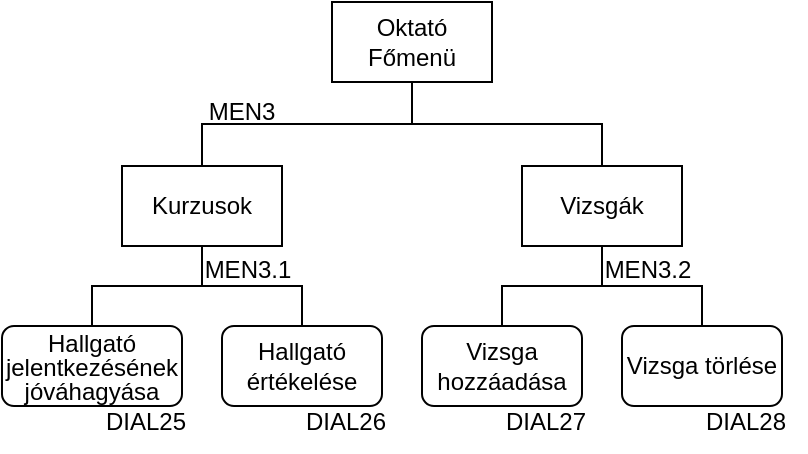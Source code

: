 <mxfile version="23.1.5" type="device">
  <diagram name="Page-1" id="wjbixc1uVG8kfwtZ6LRp">
    <mxGraphModel dx="1050" dy="629" grid="1" gridSize="10" guides="1" tooltips="1" connect="1" arrows="1" fold="1" page="1" pageScale="1" pageWidth="850" pageHeight="1100" math="0" shadow="0">
      <root>
        <mxCell id="0" />
        <mxCell id="1" parent="0" />
        <mxCell id="EMPra91uAZbDpFP98Xx0-1" value="Oktató Főmenü" style="rounded=0;whiteSpace=wrap;html=1;" parent="1" vertex="1">
          <mxGeometry x="425" y="38" width="80" height="40" as="geometry" />
        </mxCell>
        <mxCell id="EMPra91uAZbDpFP98Xx0-7" value="Kurzusok" style="rounded=0;whiteSpace=wrap;html=1;" parent="1" vertex="1">
          <mxGeometry x="320" y="120" width="80" height="40" as="geometry" />
        </mxCell>
        <mxCell id="EMPra91uAZbDpFP98Xx0-8" value="Vizsgák" style="rounded=0;whiteSpace=wrap;html=1;" parent="1" vertex="1">
          <mxGeometry x="520" y="120" width="80" height="40" as="geometry" />
        </mxCell>
        <mxCell id="EMPra91uAZbDpFP98Xx0-9" value="&lt;p style=&quot;line-height: 100%;&quot;&gt;Hallgató jelentkezésének jóváhagyása&lt;br&gt;&lt;/p&gt;" style="rounded=1;whiteSpace=wrap;html=1;" parent="1" vertex="1">
          <mxGeometry x="260" y="200" width="90" height="40" as="geometry" />
        </mxCell>
        <mxCell id="EMPra91uAZbDpFP98Xx0-10" value="&lt;font style=&quot;font-size: 12px;&quot;&gt;Hallgató értékelése&lt;br&gt;&lt;/font&gt;" style="rounded=1;whiteSpace=wrap;html=1;fontSize=10;" parent="1" vertex="1">
          <mxGeometry x="370" y="200" width="80" height="40" as="geometry" />
        </mxCell>
        <mxCell id="EMPra91uAZbDpFP98Xx0-11" value="" style="endArrow=none;html=1;rounded=0;fontSize=12;entryX=0.5;entryY=1;entryDx=0;entryDy=0;exitX=0.5;exitY=0;exitDx=0;exitDy=0;edgeStyle=elbowEdgeStyle;elbow=vertical;" parent="1" source="EMPra91uAZbDpFP98Xx0-10" target="EMPra91uAZbDpFP98Xx0-7" edge="1">
          <mxGeometry width="50" height="50" relative="1" as="geometry">
            <mxPoint x="420" y="170" as="sourcePoint" />
            <mxPoint x="490" y="180" as="targetPoint" />
          </mxGeometry>
        </mxCell>
        <mxCell id="EMPra91uAZbDpFP98Xx0-12" value="" style="endArrow=none;html=1;rounded=0;fontSize=12;entryX=0.5;entryY=1;entryDx=0;entryDy=0;exitX=0.5;exitY=0;exitDx=0;exitDy=0;edgeStyle=elbowEdgeStyle;elbow=vertical;" parent="1" source="EMPra91uAZbDpFP98Xx0-9" target="EMPra91uAZbDpFP98Xx0-7" edge="1">
          <mxGeometry width="50" height="50" relative="1" as="geometry">
            <mxPoint x="440" y="230" as="sourcePoint" />
            <mxPoint x="490" y="180" as="targetPoint" />
          </mxGeometry>
        </mxCell>
        <mxCell id="EMPra91uAZbDpFP98Xx0-13" value="Vizsga hozzáadása" style="rounded=1;whiteSpace=wrap;html=1;fontSize=12;" parent="1" vertex="1">
          <mxGeometry x="470" y="200" width="80" height="40" as="geometry" />
        </mxCell>
        <mxCell id="EMPra91uAZbDpFP98Xx0-14" value="Vizsga törlése" style="rounded=1;whiteSpace=wrap;html=1;fontSize=12;" parent="1" vertex="1">
          <mxGeometry x="570" y="200" width="80" height="40" as="geometry" />
        </mxCell>
        <mxCell id="EMPra91uAZbDpFP98Xx0-15" value="" style="endArrow=none;html=1;rounded=0;fontSize=12;elbow=vertical;entryX=0.5;entryY=1;entryDx=0;entryDy=0;exitX=0.5;exitY=0;exitDx=0;exitDy=0;edgeStyle=elbowEdgeStyle;" parent="1" source="EMPra91uAZbDpFP98Xx0-13" target="EMPra91uAZbDpFP98Xx0-8" edge="1">
          <mxGeometry width="50" height="50" relative="1" as="geometry">
            <mxPoint x="430" y="230" as="sourcePoint" />
            <mxPoint x="480" y="180" as="targetPoint" />
          </mxGeometry>
        </mxCell>
        <mxCell id="EMPra91uAZbDpFP98Xx0-16" value="" style="endArrow=none;html=1;rounded=0;fontSize=12;elbow=vertical;entryX=0.5;entryY=1;entryDx=0;entryDy=0;exitX=0.5;exitY=0;exitDx=0;exitDy=0;edgeStyle=elbowEdgeStyle;" parent="1" source="EMPra91uAZbDpFP98Xx0-14" target="EMPra91uAZbDpFP98Xx0-8" edge="1">
          <mxGeometry width="50" height="50" relative="1" as="geometry">
            <mxPoint x="430" y="230" as="sourcePoint" />
            <mxPoint x="480" y="180" as="targetPoint" />
          </mxGeometry>
        </mxCell>
        <mxCell id="EMPra91uAZbDpFP98Xx0-18" value="" style="endArrow=none;html=1;rounded=0;fontSize=12;elbow=vertical;entryX=0.5;entryY=1;entryDx=0;entryDy=0;exitX=0.5;exitY=0;exitDx=0;exitDy=0;edgeStyle=elbowEdgeStyle;" parent="1" source="EMPra91uAZbDpFP98Xx0-7" target="EMPra91uAZbDpFP98Xx0-1" edge="1">
          <mxGeometry width="50" height="50" relative="1" as="geometry">
            <mxPoint x="400" y="230" as="sourcePoint" />
            <mxPoint x="450" y="180" as="targetPoint" />
          </mxGeometry>
        </mxCell>
        <mxCell id="EMPra91uAZbDpFP98Xx0-19" value="" style="endArrow=none;html=1;rounded=0;fontSize=12;elbow=vertical;entryX=0.5;entryY=1;entryDx=0;entryDy=0;exitX=0.5;exitY=0;exitDx=0;exitDy=0;edgeStyle=elbowEdgeStyle;" parent="1" source="EMPra91uAZbDpFP98Xx0-8" target="EMPra91uAZbDpFP98Xx0-1" edge="1">
          <mxGeometry width="50" height="50" relative="1" as="geometry">
            <mxPoint x="400" y="230" as="sourcePoint" />
            <mxPoint x="450" y="180" as="targetPoint" />
          </mxGeometry>
        </mxCell>
        <mxCell id="EMPra91uAZbDpFP98Xx0-21" value="MEN3" style="text;html=1;strokeColor=none;fillColor=none;align=center;verticalAlign=middle;whiteSpace=wrap;rounded=0;" parent="1" vertex="1">
          <mxGeometry x="350" y="78" width="60" height="30" as="geometry" />
        </mxCell>
        <mxCell id="EMPra91uAZbDpFP98Xx0-23" value="MEN3.1" style="text;html=1;strokeColor=none;fillColor=none;align=center;verticalAlign=middle;whiteSpace=wrap;rounded=0;" parent="1" vertex="1">
          <mxGeometry x="353" y="157" width="60" height="30" as="geometry" />
        </mxCell>
        <mxCell id="EMPra91uAZbDpFP98Xx0-24" value="MEN3.2" style="text;html=1;strokeColor=none;fillColor=none;align=center;verticalAlign=middle;whiteSpace=wrap;rounded=0;" parent="1" vertex="1">
          <mxGeometry x="553" y="157" width="60" height="30" as="geometry" />
        </mxCell>
        <mxCell id="EMPra91uAZbDpFP98Xx0-27" value="DIAL25" style="text;html=1;strokeColor=none;fillColor=none;align=center;verticalAlign=middle;whiteSpace=wrap;rounded=0;" parent="1" vertex="1">
          <mxGeometry x="302" y="233" width="60" height="30" as="geometry" />
        </mxCell>
        <mxCell id="EMPra91uAZbDpFP98Xx0-28" value="DIAL26" style="text;html=1;strokeColor=none;fillColor=none;align=center;verticalAlign=middle;whiteSpace=wrap;rounded=0;" parent="1" vertex="1">
          <mxGeometry x="402" y="233" width="60" height="30" as="geometry" />
        </mxCell>
        <mxCell id="EMPra91uAZbDpFP98Xx0-29" value="DIAL27" style="text;html=1;strokeColor=none;fillColor=none;align=center;verticalAlign=middle;whiteSpace=wrap;rounded=0;" parent="1" vertex="1">
          <mxGeometry x="502" y="233" width="60" height="30" as="geometry" />
        </mxCell>
        <mxCell id="EMPra91uAZbDpFP98Xx0-30" value="DIAL28" style="text;html=1;strokeColor=none;fillColor=none;align=center;verticalAlign=middle;whiteSpace=wrap;rounded=0;" parent="1" vertex="1">
          <mxGeometry x="602" y="233" width="60" height="30" as="geometry" />
        </mxCell>
      </root>
    </mxGraphModel>
  </diagram>
</mxfile>
